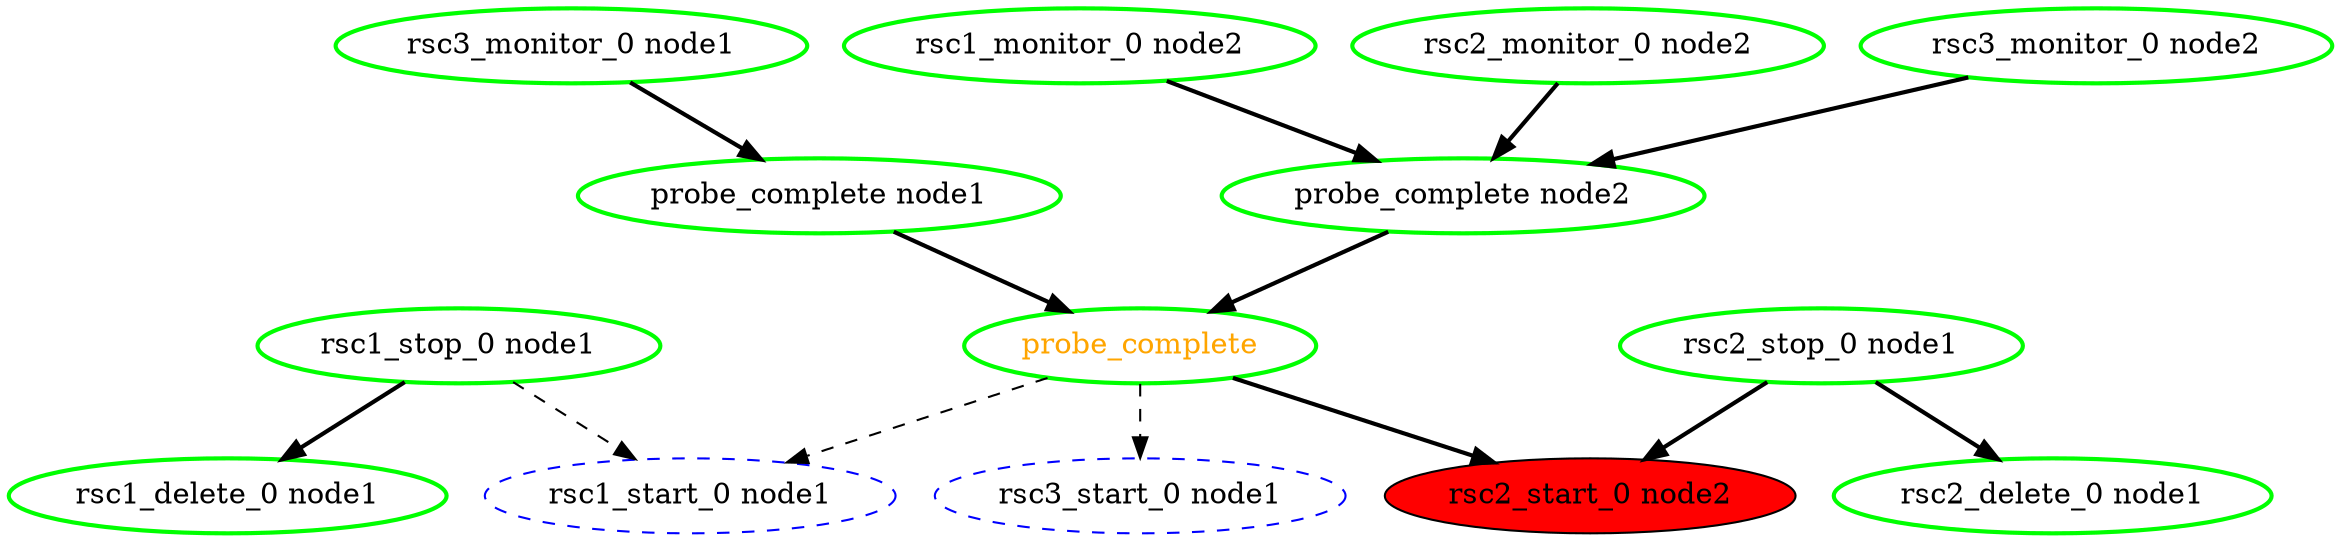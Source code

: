 digraph "g" {
	size = "30,30"
"probe_complete" [ style=bold color="green" fontcolor="orange" ]
"probe_complete node1" [ style=bold color="green" fontcolor="black" ]
"rsc3_monitor_0 node1" [ style=bold color="green" fontcolor="black" ]
"probe_complete node2" [ style=bold color="green" fontcolor="black" ]
"rsc1_monitor_0 node2" [ style=bold color="green" fontcolor="black" ]
"rsc2_monitor_0 node2" [ style=bold color="green" fontcolor="black" ]
"rsc3_monitor_0 node2" [ style=bold color="green" fontcolor="black" ]
"rsc1_stop_0 node1" [ style=bold color="green" fontcolor="black" ]
"rsc1_start_0 node1" [ style="dashed" color="blue" fontcolor="black" ]
"rsc1_delete_0 node1" [ style=bold color="green" fontcolor="black" ]
"rsc2_stop_0 node1" [ style=bold color="green" fontcolor="black" ]
"rsc2_start_0 node2" [ font_color=purple style=filled fillcolor=red ]
"rsc2_delete_0 node1" [ style=bold color="green" fontcolor="black" ]
"rsc3_start_0 node1" [ style="dashed" color="blue" fontcolor="black" ]
"probe_complete node1" -> "probe_complete" [ style = bold]
"probe_complete node2" -> "probe_complete" [ style = bold]
"rsc3_monitor_0 node1" -> "probe_complete node1" [ style = bold]
"rsc1_monitor_0 node2" -> "probe_complete node2" [ style = bold]
"rsc2_monitor_0 node2" -> "probe_complete node2" [ style = bold]
"rsc3_monitor_0 node2" -> "probe_complete node2" [ style = bold]
"probe_complete" -> "rsc1_start_0 node1" [ style = dashed]
"rsc1_stop_0 node1" -> "rsc1_start_0 node1" [ style = dashed]
"rsc1_stop_0 node1" -> "rsc1_delete_0 node1" [ style = bold]
"probe_complete" -> "rsc2_start_0 node2" [ style = bold]
"rsc2_stop_0 node1" -> "rsc2_start_0 node2" [ style = bold]
"rsc2_stop_0 node1" -> "rsc2_delete_0 node1" [ style = bold]
"probe_complete" -> "rsc3_start_0 node1" [ style = dashed]
}
